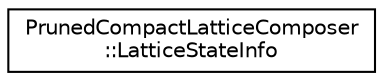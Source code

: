 digraph "Graphical Class Hierarchy"
{
  edge [fontname="Helvetica",fontsize="10",labelfontname="Helvetica",labelfontsize="10"];
  node [fontname="Helvetica",fontsize="10",shape=record];
  rankdir="LR";
  Node0 [label="PrunedCompactLatticeComposer\l::LatticeStateInfo",height=0.2,width=0.4,color="black", fillcolor="white", style="filled",URL="$structkaldi_1_1PrunedCompactLatticeComposer_1_1LatticeStateInfo.html"];
}

